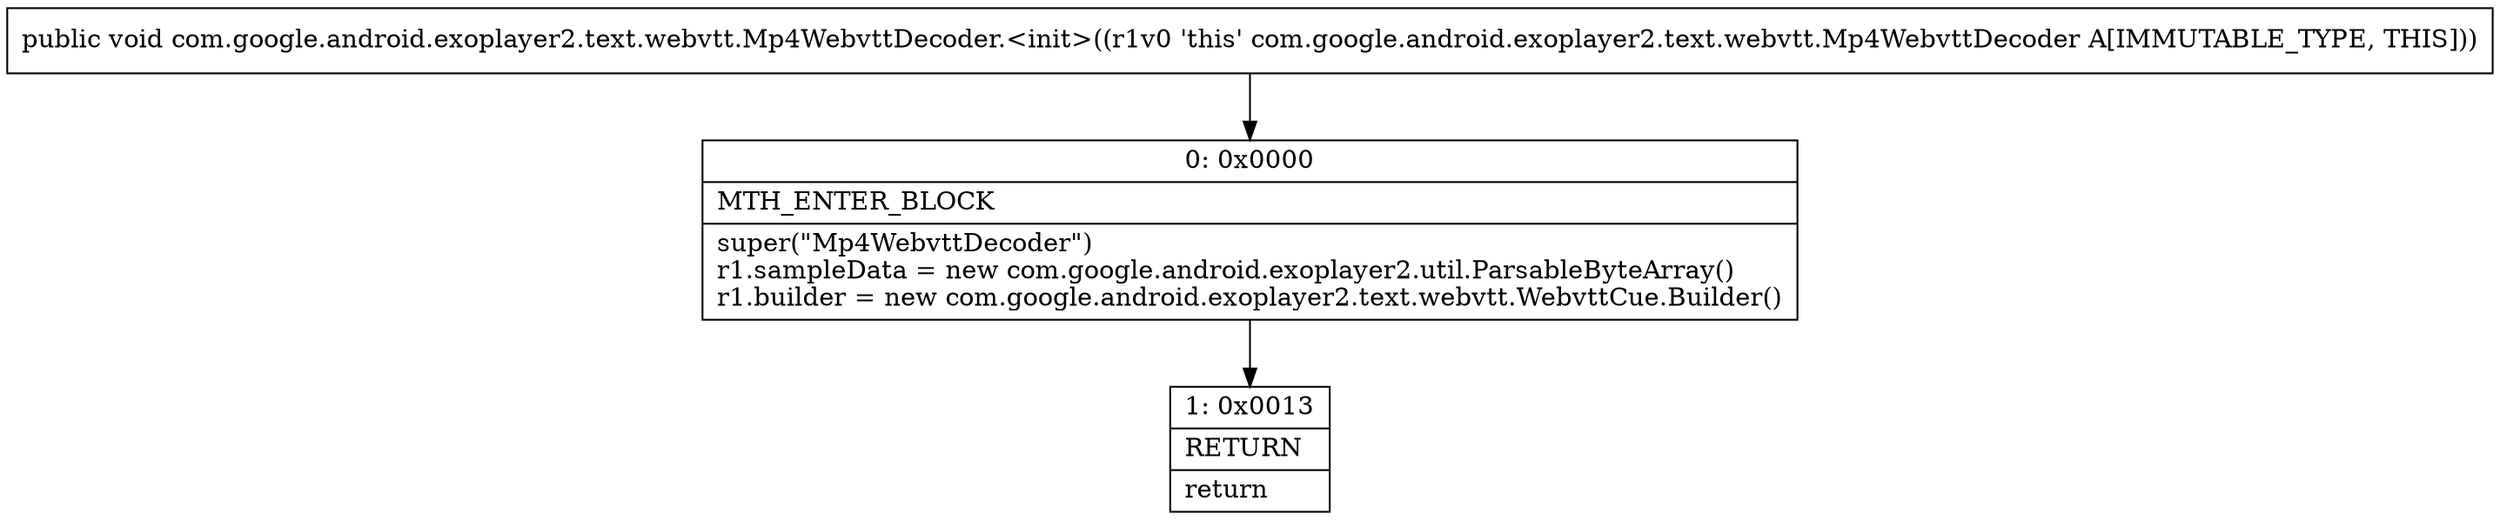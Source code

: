 digraph "CFG forcom.google.android.exoplayer2.text.webvtt.Mp4WebvttDecoder.\<init\>()V" {
Node_0 [shape=record,label="{0\:\ 0x0000|MTH_ENTER_BLOCK\l|super(\"Mp4WebvttDecoder\")\lr1.sampleData = new com.google.android.exoplayer2.util.ParsableByteArray()\lr1.builder = new com.google.android.exoplayer2.text.webvtt.WebvttCue.Builder()\l}"];
Node_1 [shape=record,label="{1\:\ 0x0013|RETURN\l|return\l}"];
MethodNode[shape=record,label="{public void com.google.android.exoplayer2.text.webvtt.Mp4WebvttDecoder.\<init\>((r1v0 'this' com.google.android.exoplayer2.text.webvtt.Mp4WebvttDecoder A[IMMUTABLE_TYPE, THIS])) }"];
MethodNode -> Node_0;
Node_0 -> Node_1;
}

